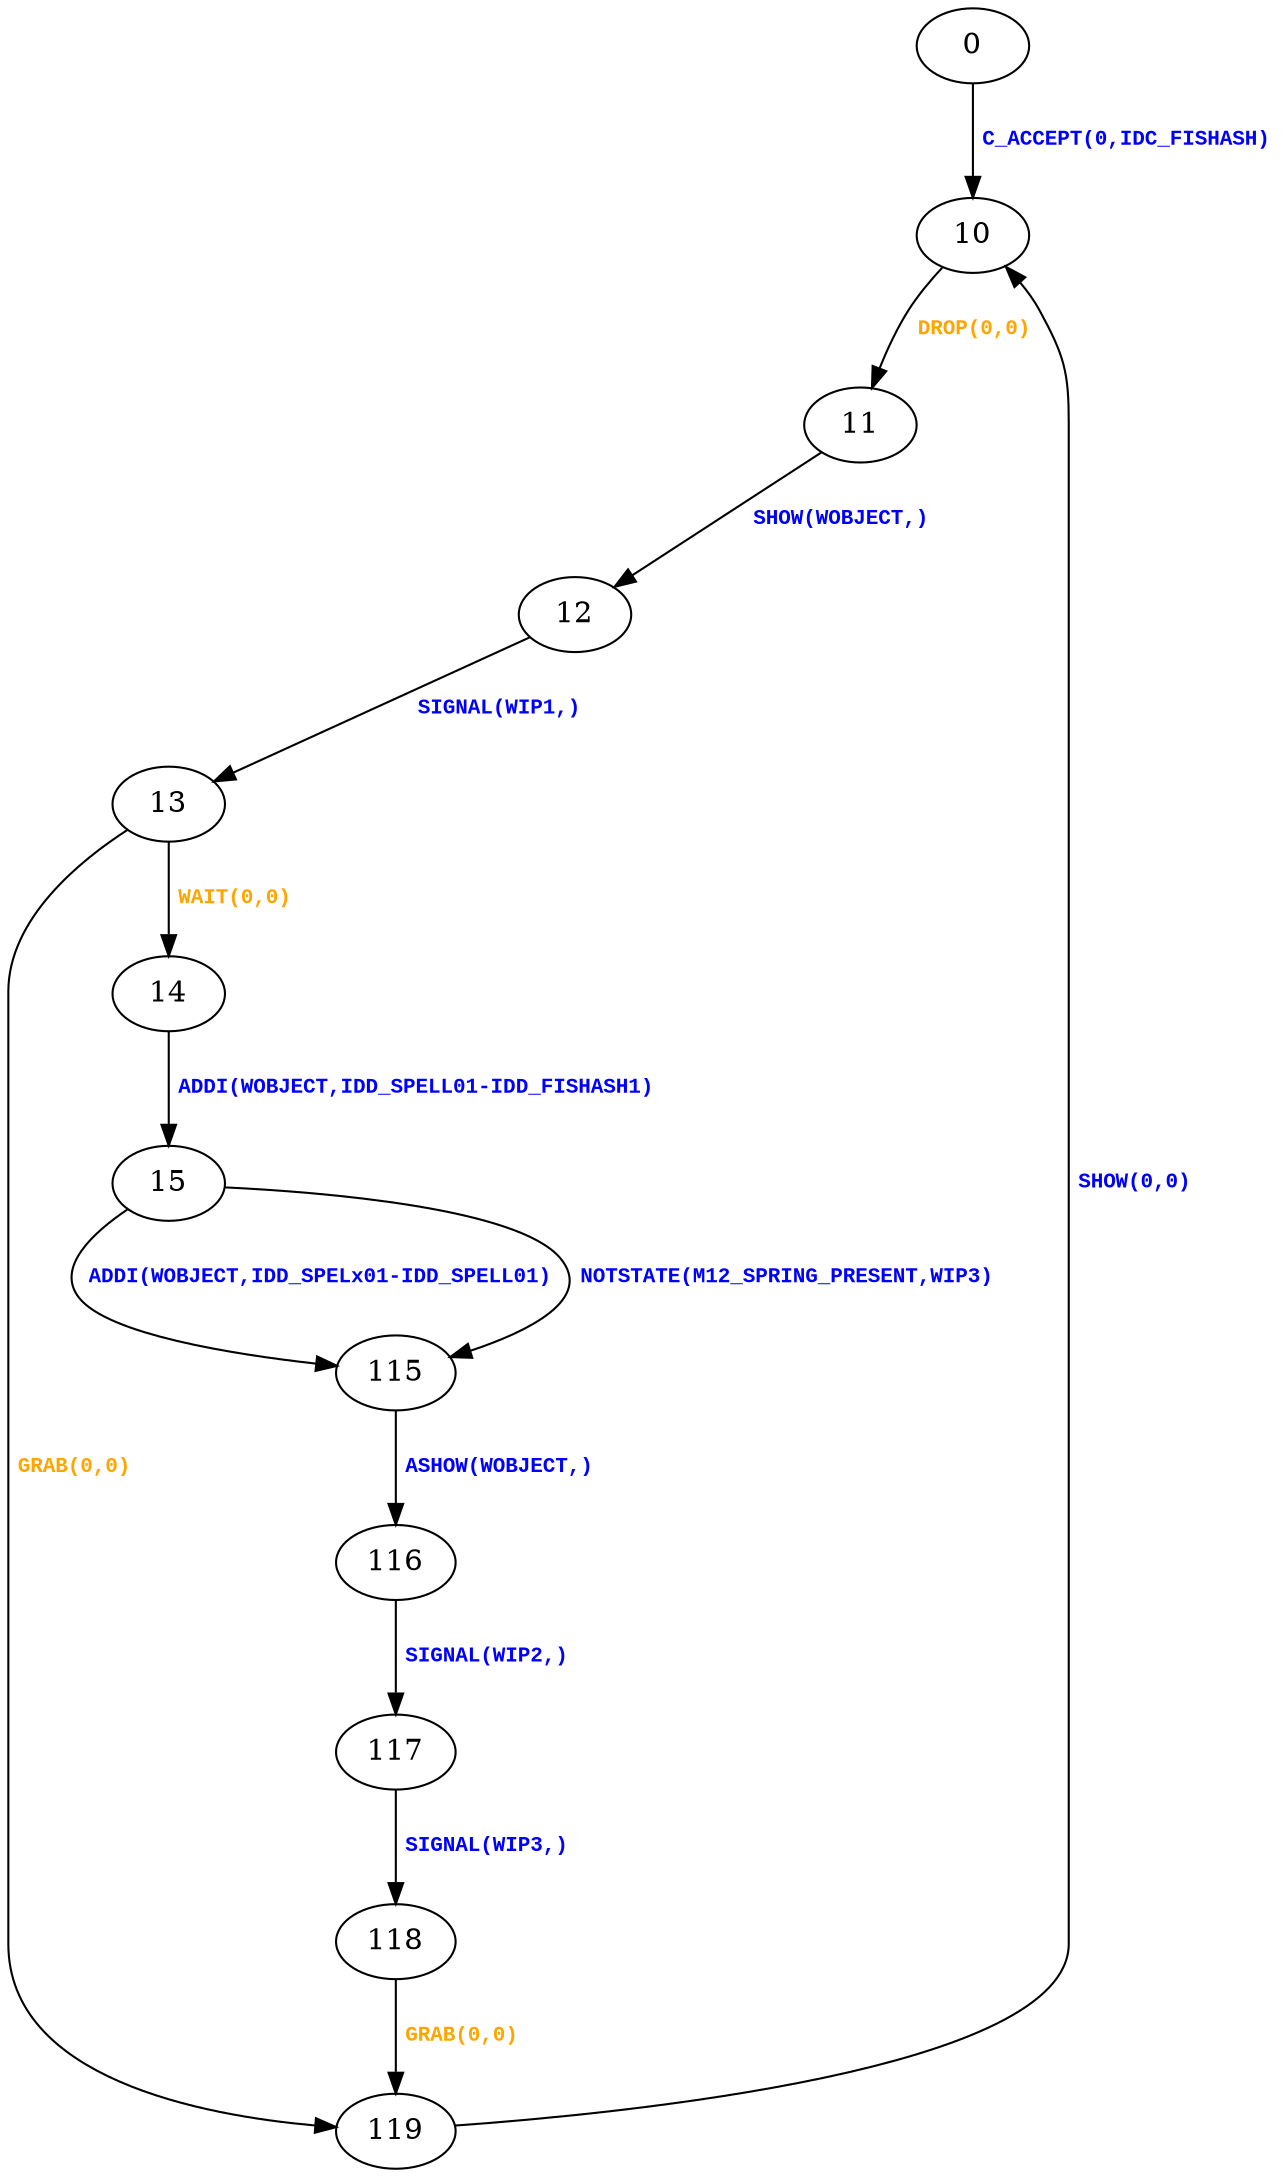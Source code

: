 digraph {
 node [shape=oval];
"0" -> "10"[fontcolor=blue, label=< <table border="0"><tr><td><font face="Courier New" point-size="10"><b>C_ACCEPT(0,IDC_FISHASH)<br align="left"/></b></font></td></tr>
</table>>];
"10" -> "11"[fontcolor=orange, label=< <table border="0"><tr><td><font face="Courier New" point-size="10"><b>DROP(0,0)<br align="left"/></b></font></td></tr>
</table>>];
"11" -> "12"[fontcolor=blue, label=< <table border="0"><tr><td><font face="Courier New" point-size="10"><b>SHOW(WOBJECT,)<br align="left"/></b></font></td></tr>
</table>>];
"115" -> "116"[fontcolor=blue, label=< <table border="0"><tr><td><font face="Courier New" point-size="10"><b>ASHOW(WOBJECT,)<br align="left"/></b></font></td></tr>
</table>>];
"116" -> "117"[fontcolor=blue, label=< <table border="0"><tr><td><font face="Courier New" point-size="10"><b>SIGNAL(WIP2,)<br align="left"/></b></font></td></tr>
</table>>];
"117" -> "118"[fontcolor=blue, label=< <table border="0"><tr><td><font face="Courier New" point-size="10"><b>SIGNAL(WIP3,)<br align="left"/></b></font></td></tr>
</table>>];
"118" -> "119"[fontcolor=orange, label=< <table border="0"><tr><td><font face="Courier New" point-size="10"><b>GRAB(0,0)<br align="left"/></b></font></td></tr>
</table>>];
"119" -> "10"[fontcolor=blue, label=< <table border="0"><tr><td><font face="Courier New" point-size="10"><b>SHOW(0,0)<br align="left"/></b></font></td></tr>
</table>>];
"12" -> "13"[fontcolor=blue, label=< <table border="0"><tr><td><font face="Courier New" point-size="10"><b>SIGNAL(WIP1,)<br align="left"/></b></font></td></tr>
</table>>];
"13" -> "119"[fontcolor=orange, label=< <table border="0"><tr><td><font face="Courier New" point-size="10"><b>GRAB(0,0)<br align="left"/></b></font></td></tr>
</table>>];
"13" -> "14"[fontcolor=orange, label=< <table border="0"><tr><td><font face="Courier New" point-size="10"><b>WAIT(0,0)<br align="left"/></b></font></td></tr>
</table>>];
"14" -> "15"[fontcolor=blue, label=< <table border="0"><tr><td><font face="Courier New" point-size="10"><b>ADDI(WOBJECT,IDD_SPELL01-IDD_FISHASH1)<br align="left"/></b></font></td></tr>
</table>>];
"15" -> "115"[fontcolor=blue, label=< <table border="0"><tr><td><font face="Courier New" point-size="10"><b>ADDI(WOBJECT,IDD_SPELx01-IDD_SPELL01)<br align="left"/></b></font></td></tr>
</table>>];
"15" -> "115"[fontcolor=blue, label=< <table border="0"><tr><td><font face="Courier New" point-size="10"><b>NOTSTATE(M12_SPRING_PRESENT,WIP3)<br align="left"/></b></font></td></tr>
</table>>];
}
